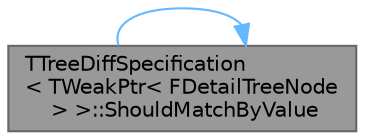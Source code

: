 digraph "TTreeDiffSpecification&lt; TWeakPtr&lt; FDetailTreeNode &gt; &gt;::ShouldMatchByValue"
{
 // INTERACTIVE_SVG=YES
 // LATEX_PDF_SIZE
  bgcolor="transparent";
  edge [fontname=Helvetica,fontsize=10,labelfontname=Helvetica,labelfontsize=10];
  node [fontname=Helvetica,fontsize=10,shape=box,height=0.2,width=0.4];
  rankdir="LR";
  Node1 [id="Node000001",label="TTreeDiffSpecification\l\< TWeakPtr\< FDetailTreeNode\l \> \>::ShouldMatchByValue",height=0.2,width=0.4,color="gray40", fillcolor="grey60", style="filled", fontcolor="black",tooltip="return true for nodes that match using AreValuesEqual first, and pair up by position second this is u..."];
  Node1 -> Node1 [id="edge1_Node000001_Node000001",color="steelblue1",style="solid",tooltip=" "];
}
